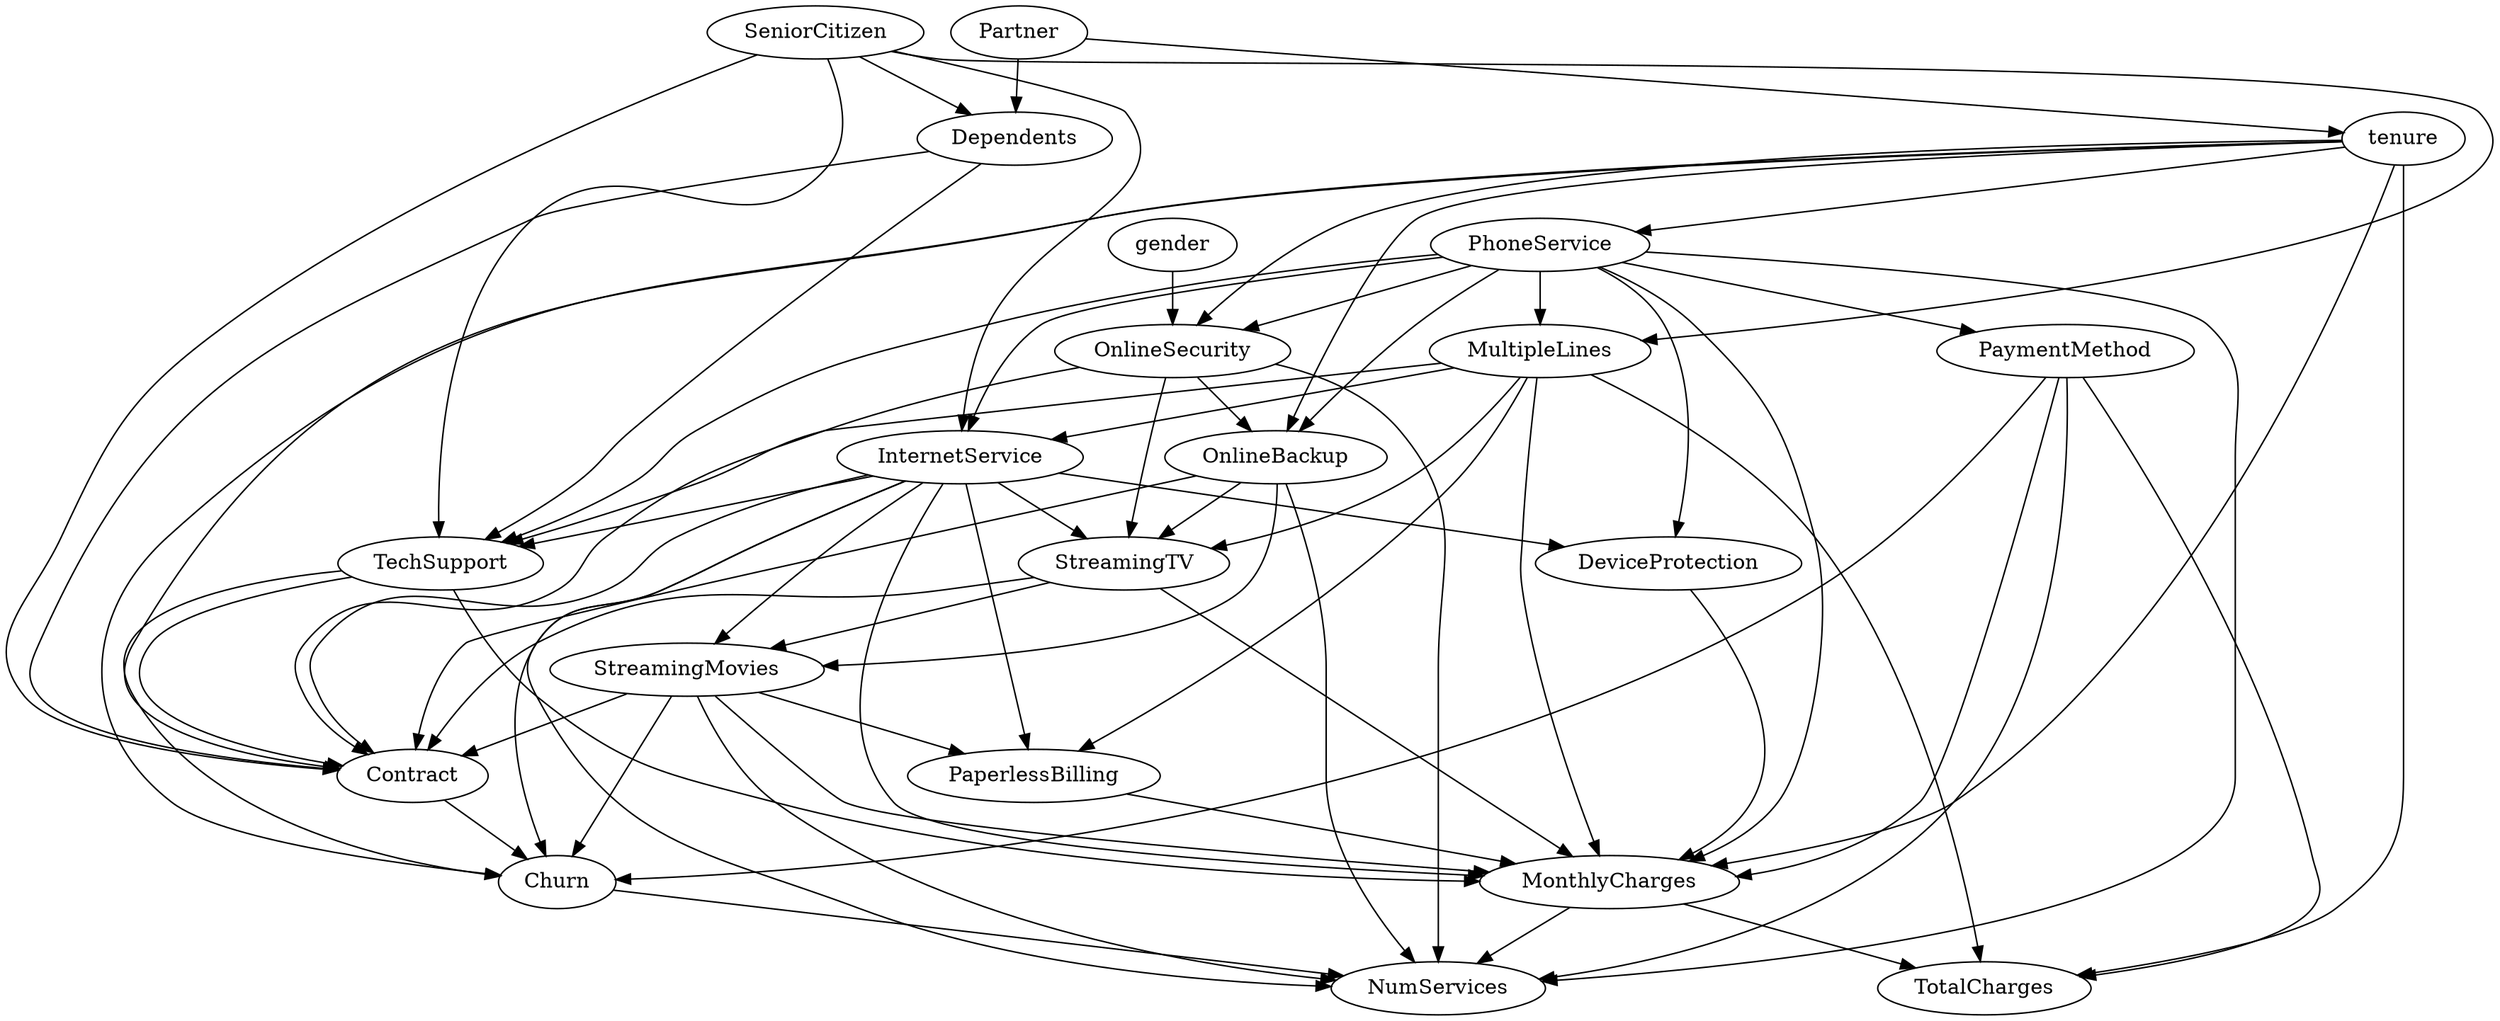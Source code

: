 strict digraph "" {
	gender -> OnlineSecurity	[weight=1];
	SeniorCitizen -> Dependents	[weight=1];
	SeniorCitizen -> MultipleLines	[weight=-1];
	SeniorCitizen -> InternetService	[weight=-1];
	SeniorCitizen -> TechSupport	[weight=-1];
	SeniorCitizen -> Contract	[weight=-1];
	Partner -> Dependents	[weight=1];
	Partner -> tenure	[weight=-1];
	Dependents -> TechSupport	[weight=-1];
	Dependents -> Contract	[weight=-1];
	tenure -> PhoneService	[weight=-1];
	tenure -> OnlineSecurity	[weight=-1];
	tenure -> OnlineBackup	[weight=-1];
	tenure -> Contract	[weight=-1];
	tenure -> MonthlyCharges	[weight=-1];
	tenure -> TotalCharges	[weight=1];
	tenure -> Churn	[weight=-1];
	PhoneService -> MultipleLines	[weight=1];
	PhoneService -> InternetService	[weight=1];
	PhoneService -> OnlineSecurity	[weight=1];
	PhoneService -> OnlineBackup	[weight=1];
	PhoneService -> DeviceProtection	[weight=1];
	PhoneService -> TechSupport	[weight=1];
	PhoneService -> PaymentMethod	[weight=1];
	PhoneService -> MonthlyCharges	[weight=1];
	PhoneService -> NumServices	[weight=1];
	MultipleLines -> InternetService	[weight=-1];
	MultipleLines -> TechSupport	[weight=-1];
	MultipleLines -> StreamingTV	[weight=-1];
	MultipleLines -> PaperlessBilling	[weight=1];
	MultipleLines -> MonthlyCharges	[weight=-1];
	MultipleLines -> TotalCharges	[weight=-1];
	InternetService -> DeviceProtection	[weight=1];
	InternetService -> TechSupport	[weight=1];
	InternetService -> StreamingTV	[weight=-1];
	InternetService -> StreamingMovies	[weight=-1];
	InternetService -> Contract	[weight=-1];
	InternetService -> PaperlessBilling	[weight=1];
	InternetService -> MonthlyCharges	[weight=1];
	InternetService -> Churn	[weight=-1];
	InternetService -> NumServices	[weight=-1];
	OnlineSecurity -> OnlineBackup	[weight=1];
	OnlineSecurity -> StreamingTV	[weight=1];
	OnlineSecurity -> Contract	[weight=-1];
	OnlineSecurity -> NumServices	[weight=1];
	OnlineBackup -> StreamingTV	[weight=1];
	OnlineBackup -> StreamingMovies	[weight=1];
	OnlineBackup -> Contract	[weight=-1];
	OnlineBackup -> NumServices	[weight=1];
	DeviceProtection -> MonthlyCharges	[weight=-1];
	TechSupport -> Contract	[weight=-1];
	TechSupport -> MonthlyCharges	[weight=-1];
	TechSupport -> Churn	[weight=-1];
	StreamingTV -> StreamingMovies	[weight=-1];
	StreamingTV -> Contract	[weight=-1];
	StreamingTV -> MonthlyCharges	[weight=1];
	StreamingMovies -> Contract	[weight=-1];
	StreamingMovies -> PaperlessBilling	[weight=1];
	StreamingMovies -> MonthlyCharges	[weight=1];
	StreamingMovies -> Churn	[weight=1];
	StreamingMovies -> NumServices	[weight=-1];
	Contract -> Churn	[weight=1];
	PaperlessBilling -> MonthlyCharges	[weight=-1];
	PaymentMethod -> MonthlyCharges	[weight=-1];
	PaymentMethod -> TotalCharges	[weight=-1];
	PaymentMethod -> Churn	[weight=-1];
	PaymentMethod -> NumServices	[weight=-1];
	MonthlyCharges -> TotalCharges	[weight=1];
	MonthlyCharges -> NumServices	[weight=-1];
	Churn -> NumServices	[weight=-1];
}
